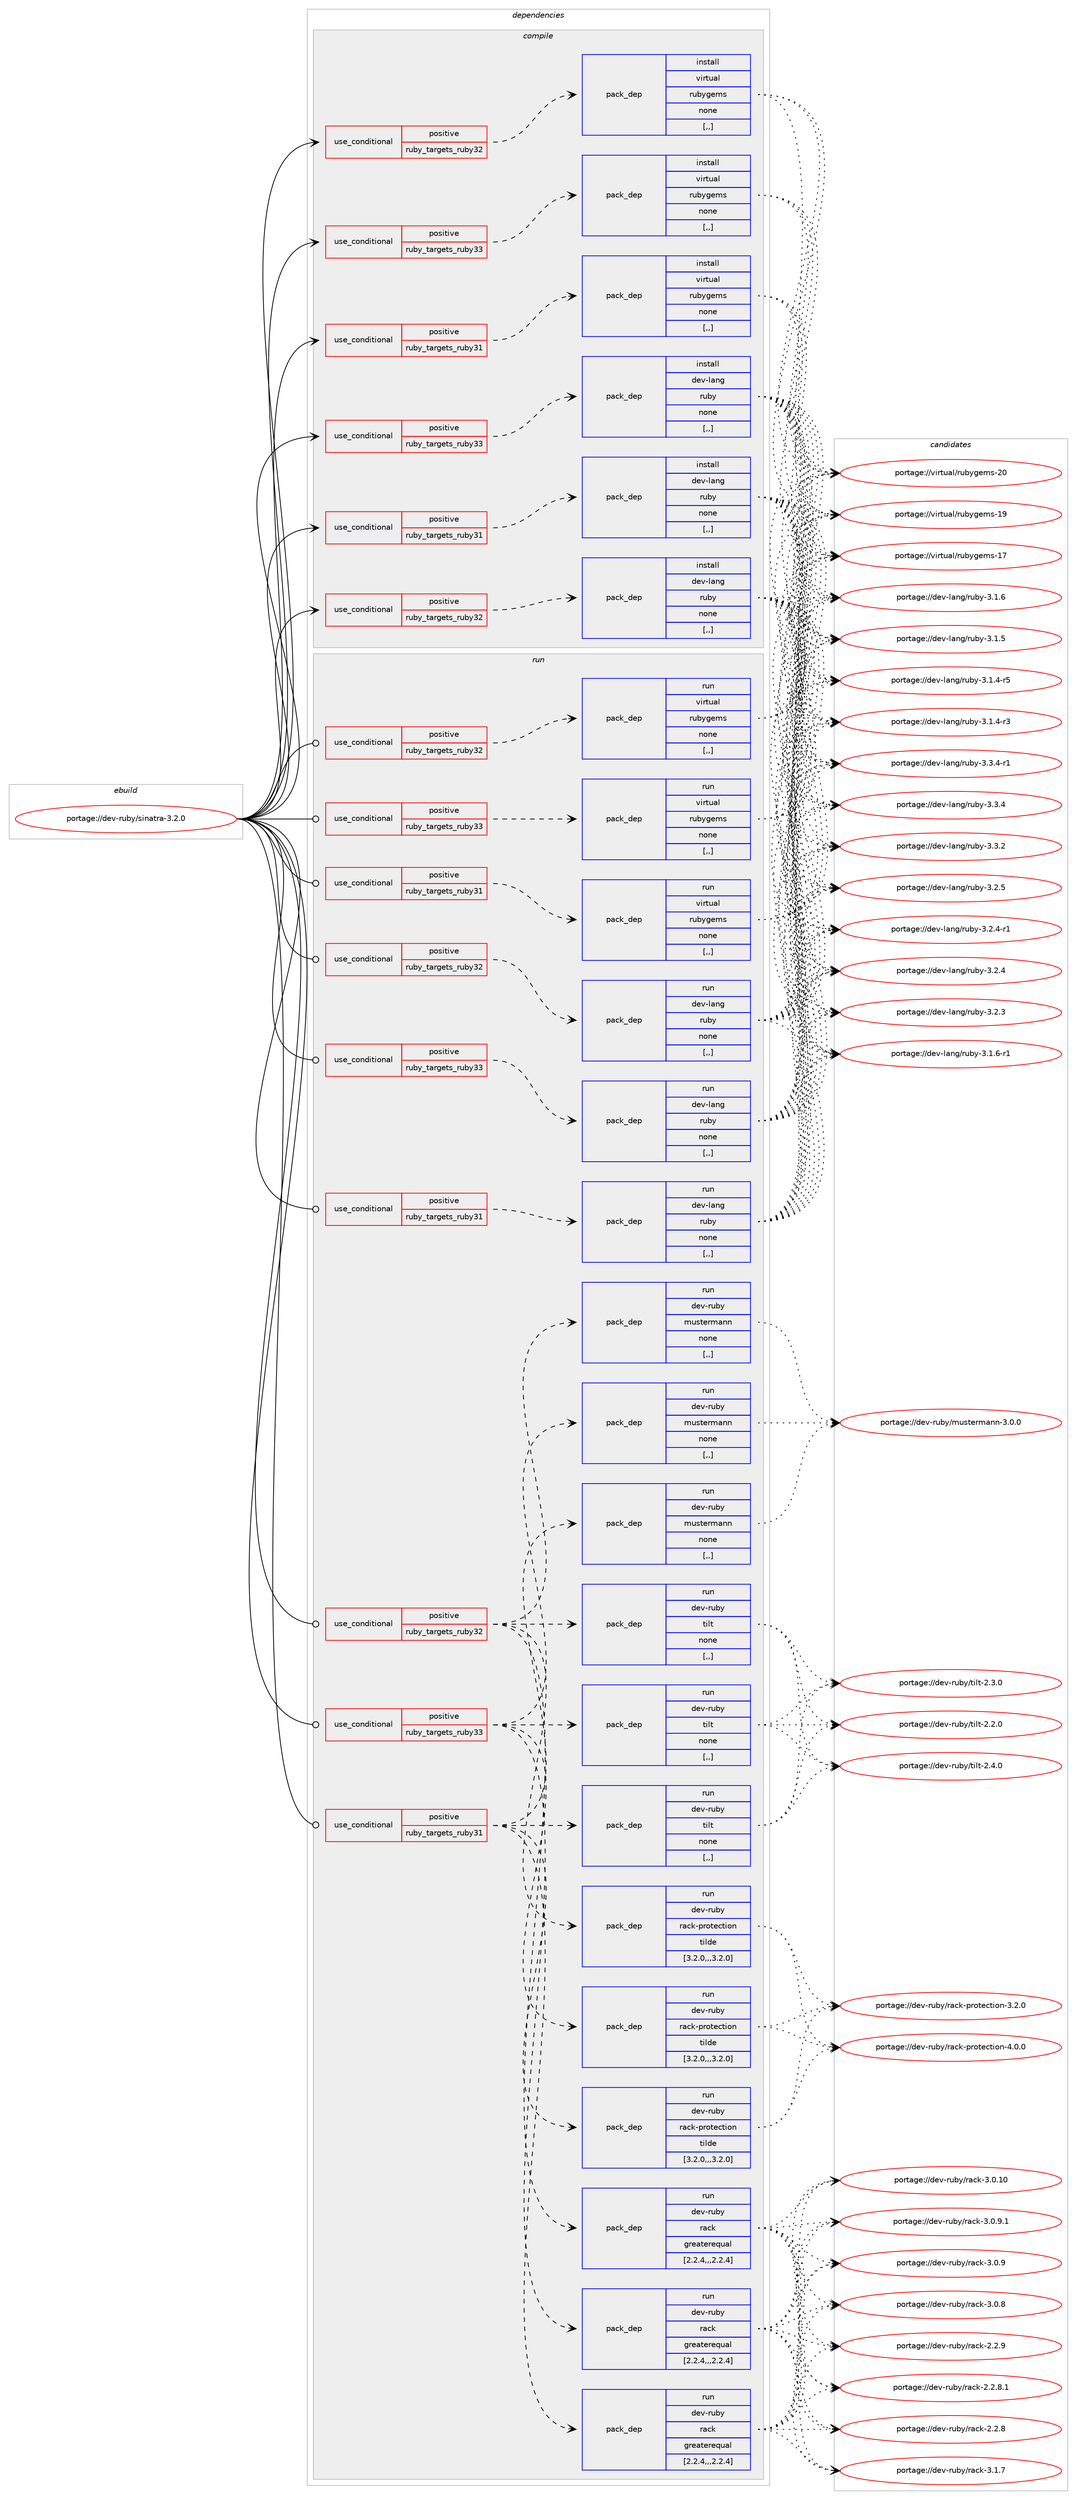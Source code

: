 digraph prolog {

# *************
# Graph options
# *************

newrank=true;
concentrate=true;
compound=true;
graph [rankdir=LR,fontname=Helvetica,fontsize=10,ranksep=1.5];#, ranksep=2.5, nodesep=0.2];
edge  [arrowhead=vee];
node  [fontname=Helvetica,fontsize=10];

# **********
# The ebuild
# **********

subgraph cluster_leftcol {
color=gray;
label=<<i>ebuild</i>>;
id [label="portage://dev-ruby/sinatra-3.2.0", color=red, width=4, href="../dev-ruby/sinatra-3.2.0.svg"];
}

# ****************
# The dependencies
# ****************

subgraph cluster_midcol {
color=gray;
label=<<i>dependencies</i>>;
subgraph cluster_compile {
fillcolor="#eeeeee";
style=filled;
label=<<i>compile</i>>;
subgraph cond56719 {
dependency203566 [label=<<TABLE BORDER="0" CELLBORDER="1" CELLSPACING="0" CELLPADDING="4"><TR><TD ROWSPAN="3" CELLPADDING="10">use_conditional</TD></TR><TR><TD>positive</TD></TR><TR><TD>ruby_targets_ruby31</TD></TR></TABLE>>, shape=none, color=red];
subgraph pack145461 {
dependency203567 [label=<<TABLE BORDER="0" CELLBORDER="1" CELLSPACING="0" CELLPADDING="4" WIDTH="220"><TR><TD ROWSPAN="6" CELLPADDING="30">pack_dep</TD></TR><TR><TD WIDTH="110">install</TD></TR><TR><TD>dev-lang</TD></TR><TR><TD>ruby</TD></TR><TR><TD>none</TD></TR><TR><TD>[,,]</TD></TR></TABLE>>, shape=none, color=blue];
}
dependency203566:e -> dependency203567:w [weight=20,style="dashed",arrowhead="vee"];
}
id:e -> dependency203566:w [weight=20,style="solid",arrowhead="vee"];
subgraph cond56720 {
dependency203568 [label=<<TABLE BORDER="0" CELLBORDER="1" CELLSPACING="0" CELLPADDING="4"><TR><TD ROWSPAN="3" CELLPADDING="10">use_conditional</TD></TR><TR><TD>positive</TD></TR><TR><TD>ruby_targets_ruby31</TD></TR></TABLE>>, shape=none, color=red];
subgraph pack145462 {
dependency203569 [label=<<TABLE BORDER="0" CELLBORDER="1" CELLSPACING="0" CELLPADDING="4" WIDTH="220"><TR><TD ROWSPAN="6" CELLPADDING="30">pack_dep</TD></TR><TR><TD WIDTH="110">install</TD></TR><TR><TD>virtual</TD></TR><TR><TD>rubygems</TD></TR><TR><TD>none</TD></TR><TR><TD>[,,]</TD></TR></TABLE>>, shape=none, color=blue];
}
dependency203568:e -> dependency203569:w [weight=20,style="dashed",arrowhead="vee"];
}
id:e -> dependency203568:w [weight=20,style="solid",arrowhead="vee"];
subgraph cond56721 {
dependency203570 [label=<<TABLE BORDER="0" CELLBORDER="1" CELLSPACING="0" CELLPADDING="4"><TR><TD ROWSPAN="3" CELLPADDING="10">use_conditional</TD></TR><TR><TD>positive</TD></TR><TR><TD>ruby_targets_ruby32</TD></TR></TABLE>>, shape=none, color=red];
subgraph pack145463 {
dependency203571 [label=<<TABLE BORDER="0" CELLBORDER="1" CELLSPACING="0" CELLPADDING="4" WIDTH="220"><TR><TD ROWSPAN="6" CELLPADDING="30">pack_dep</TD></TR><TR><TD WIDTH="110">install</TD></TR><TR><TD>dev-lang</TD></TR><TR><TD>ruby</TD></TR><TR><TD>none</TD></TR><TR><TD>[,,]</TD></TR></TABLE>>, shape=none, color=blue];
}
dependency203570:e -> dependency203571:w [weight=20,style="dashed",arrowhead="vee"];
}
id:e -> dependency203570:w [weight=20,style="solid",arrowhead="vee"];
subgraph cond56722 {
dependency203572 [label=<<TABLE BORDER="0" CELLBORDER="1" CELLSPACING="0" CELLPADDING="4"><TR><TD ROWSPAN="3" CELLPADDING="10">use_conditional</TD></TR><TR><TD>positive</TD></TR><TR><TD>ruby_targets_ruby32</TD></TR></TABLE>>, shape=none, color=red];
subgraph pack145464 {
dependency203573 [label=<<TABLE BORDER="0" CELLBORDER="1" CELLSPACING="0" CELLPADDING="4" WIDTH="220"><TR><TD ROWSPAN="6" CELLPADDING="30">pack_dep</TD></TR><TR><TD WIDTH="110">install</TD></TR><TR><TD>virtual</TD></TR><TR><TD>rubygems</TD></TR><TR><TD>none</TD></TR><TR><TD>[,,]</TD></TR></TABLE>>, shape=none, color=blue];
}
dependency203572:e -> dependency203573:w [weight=20,style="dashed",arrowhead="vee"];
}
id:e -> dependency203572:w [weight=20,style="solid",arrowhead="vee"];
subgraph cond56723 {
dependency203574 [label=<<TABLE BORDER="0" CELLBORDER="1" CELLSPACING="0" CELLPADDING="4"><TR><TD ROWSPAN="3" CELLPADDING="10">use_conditional</TD></TR><TR><TD>positive</TD></TR><TR><TD>ruby_targets_ruby33</TD></TR></TABLE>>, shape=none, color=red];
subgraph pack145465 {
dependency203575 [label=<<TABLE BORDER="0" CELLBORDER="1" CELLSPACING="0" CELLPADDING="4" WIDTH="220"><TR><TD ROWSPAN="6" CELLPADDING="30">pack_dep</TD></TR><TR><TD WIDTH="110">install</TD></TR><TR><TD>dev-lang</TD></TR><TR><TD>ruby</TD></TR><TR><TD>none</TD></TR><TR><TD>[,,]</TD></TR></TABLE>>, shape=none, color=blue];
}
dependency203574:e -> dependency203575:w [weight=20,style="dashed",arrowhead="vee"];
}
id:e -> dependency203574:w [weight=20,style="solid",arrowhead="vee"];
subgraph cond56724 {
dependency203576 [label=<<TABLE BORDER="0" CELLBORDER="1" CELLSPACING="0" CELLPADDING="4"><TR><TD ROWSPAN="3" CELLPADDING="10">use_conditional</TD></TR><TR><TD>positive</TD></TR><TR><TD>ruby_targets_ruby33</TD></TR></TABLE>>, shape=none, color=red];
subgraph pack145466 {
dependency203577 [label=<<TABLE BORDER="0" CELLBORDER="1" CELLSPACING="0" CELLPADDING="4" WIDTH="220"><TR><TD ROWSPAN="6" CELLPADDING="30">pack_dep</TD></TR><TR><TD WIDTH="110">install</TD></TR><TR><TD>virtual</TD></TR><TR><TD>rubygems</TD></TR><TR><TD>none</TD></TR><TR><TD>[,,]</TD></TR></TABLE>>, shape=none, color=blue];
}
dependency203576:e -> dependency203577:w [weight=20,style="dashed",arrowhead="vee"];
}
id:e -> dependency203576:w [weight=20,style="solid",arrowhead="vee"];
}
subgraph cluster_compileandrun {
fillcolor="#eeeeee";
style=filled;
label=<<i>compile and run</i>>;
}
subgraph cluster_run {
fillcolor="#eeeeee";
style=filled;
label=<<i>run</i>>;
subgraph cond56725 {
dependency203578 [label=<<TABLE BORDER="0" CELLBORDER="1" CELLSPACING="0" CELLPADDING="4"><TR><TD ROWSPAN="3" CELLPADDING="10">use_conditional</TD></TR><TR><TD>positive</TD></TR><TR><TD>ruby_targets_ruby31</TD></TR></TABLE>>, shape=none, color=red];
subgraph pack145467 {
dependency203579 [label=<<TABLE BORDER="0" CELLBORDER="1" CELLSPACING="0" CELLPADDING="4" WIDTH="220"><TR><TD ROWSPAN="6" CELLPADDING="30">pack_dep</TD></TR><TR><TD WIDTH="110">run</TD></TR><TR><TD>dev-lang</TD></TR><TR><TD>ruby</TD></TR><TR><TD>none</TD></TR><TR><TD>[,,]</TD></TR></TABLE>>, shape=none, color=blue];
}
dependency203578:e -> dependency203579:w [weight=20,style="dashed",arrowhead="vee"];
}
id:e -> dependency203578:w [weight=20,style="solid",arrowhead="odot"];
subgraph cond56726 {
dependency203580 [label=<<TABLE BORDER="0" CELLBORDER="1" CELLSPACING="0" CELLPADDING="4"><TR><TD ROWSPAN="3" CELLPADDING="10">use_conditional</TD></TR><TR><TD>positive</TD></TR><TR><TD>ruby_targets_ruby31</TD></TR></TABLE>>, shape=none, color=red];
subgraph pack145468 {
dependency203581 [label=<<TABLE BORDER="0" CELLBORDER="1" CELLSPACING="0" CELLPADDING="4" WIDTH="220"><TR><TD ROWSPAN="6" CELLPADDING="30">pack_dep</TD></TR><TR><TD WIDTH="110">run</TD></TR><TR><TD>dev-ruby</TD></TR><TR><TD>mustermann</TD></TR><TR><TD>none</TD></TR><TR><TD>[,,]</TD></TR></TABLE>>, shape=none, color=blue];
}
dependency203580:e -> dependency203581:w [weight=20,style="dashed",arrowhead="vee"];
subgraph pack145469 {
dependency203582 [label=<<TABLE BORDER="0" CELLBORDER="1" CELLSPACING="0" CELLPADDING="4" WIDTH="220"><TR><TD ROWSPAN="6" CELLPADDING="30">pack_dep</TD></TR><TR><TD WIDTH="110">run</TD></TR><TR><TD>dev-ruby</TD></TR><TR><TD>rack</TD></TR><TR><TD>greaterequal</TD></TR><TR><TD>[2.2.4,,,2.2.4]</TD></TR></TABLE>>, shape=none, color=blue];
}
dependency203580:e -> dependency203582:w [weight=20,style="dashed",arrowhead="vee"];
subgraph pack145470 {
dependency203583 [label=<<TABLE BORDER="0" CELLBORDER="1" CELLSPACING="0" CELLPADDING="4" WIDTH="220"><TR><TD ROWSPAN="6" CELLPADDING="30">pack_dep</TD></TR><TR><TD WIDTH="110">run</TD></TR><TR><TD>dev-ruby</TD></TR><TR><TD>rack-protection</TD></TR><TR><TD>tilde</TD></TR><TR><TD>[3.2.0,,,3.2.0]</TD></TR></TABLE>>, shape=none, color=blue];
}
dependency203580:e -> dependency203583:w [weight=20,style="dashed",arrowhead="vee"];
subgraph pack145471 {
dependency203584 [label=<<TABLE BORDER="0" CELLBORDER="1" CELLSPACING="0" CELLPADDING="4" WIDTH="220"><TR><TD ROWSPAN="6" CELLPADDING="30">pack_dep</TD></TR><TR><TD WIDTH="110">run</TD></TR><TR><TD>dev-ruby</TD></TR><TR><TD>tilt</TD></TR><TR><TD>none</TD></TR><TR><TD>[,,]</TD></TR></TABLE>>, shape=none, color=blue];
}
dependency203580:e -> dependency203584:w [weight=20,style="dashed",arrowhead="vee"];
}
id:e -> dependency203580:w [weight=20,style="solid",arrowhead="odot"];
subgraph cond56727 {
dependency203585 [label=<<TABLE BORDER="0" CELLBORDER="1" CELLSPACING="0" CELLPADDING="4"><TR><TD ROWSPAN="3" CELLPADDING="10">use_conditional</TD></TR><TR><TD>positive</TD></TR><TR><TD>ruby_targets_ruby31</TD></TR></TABLE>>, shape=none, color=red];
subgraph pack145472 {
dependency203586 [label=<<TABLE BORDER="0" CELLBORDER="1" CELLSPACING="0" CELLPADDING="4" WIDTH="220"><TR><TD ROWSPAN="6" CELLPADDING="30">pack_dep</TD></TR><TR><TD WIDTH="110">run</TD></TR><TR><TD>virtual</TD></TR><TR><TD>rubygems</TD></TR><TR><TD>none</TD></TR><TR><TD>[,,]</TD></TR></TABLE>>, shape=none, color=blue];
}
dependency203585:e -> dependency203586:w [weight=20,style="dashed",arrowhead="vee"];
}
id:e -> dependency203585:w [weight=20,style="solid",arrowhead="odot"];
subgraph cond56728 {
dependency203587 [label=<<TABLE BORDER="0" CELLBORDER="1" CELLSPACING="0" CELLPADDING="4"><TR><TD ROWSPAN="3" CELLPADDING="10">use_conditional</TD></TR><TR><TD>positive</TD></TR><TR><TD>ruby_targets_ruby32</TD></TR></TABLE>>, shape=none, color=red];
subgraph pack145473 {
dependency203588 [label=<<TABLE BORDER="0" CELLBORDER="1" CELLSPACING="0" CELLPADDING="4" WIDTH="220"><TR><TD ROWSPAN="6" CELLPADDING="30">pack_dep</TD></TR><TR><TD WIDTH="110">run</TD></TR><TR><TD>dev-lang</TD></TR><TR><TD>ruby</TD></TR><TR><TD>none</TD></TR><TR><TD>[,,]</TD></TR></TABLE>>, shape=none, color=blue];
}
dependency203587:e -> dependency203588:w [weight=20,style="dashed",arrowhead="vee"];
}
id:e -> dependency203587:w [weight=20,style="solid",arrowhead="odot"];
subgraph cond56729 {
dependency203589 [label=<<TABLE BORDER="0" CELLBORDER="1" CELLSPACING="0" CELLPADDING="4"><TR><TD ROWSPAN="3" CELLPADDING="10">use_conditional</TD></TR><TR><TD>positive</TD></TR><TR><TD>ruby_targets_ruby32</TD></TR></TABLE>>, shape=none, color=red];
subgraph pack145474 {
dependency203590 [label=<<TABLE BORDER="0" CELLBORDER="1" CELLSPACING="0" CELLPADDING="4" WIDTH="220"><TR><TD ROWSPAN="6" CELLPADDING="30">pack_dep</TD></TR><TR><TD WIDTH="110">run</TD></TR><TR><TD>dev-ruby</TD></TR><TR><TD>mustermann</TD></TR><TR><TD>none</TD></TR><TR><TD>[,,]</TD></TR></TABLE>>, shape=none, color=blue];
}
dependency203589:e -> dependency203590:w [weight=20,style="dashed",arrowhead="vee"];
subgraph pack145475 {
dependency203591 [label=<<TABLE BORDER="0" CELLBORDER="1" CELLSPACING="0" CELLPADDING="4" WIDTH="220"><TR><TD ROWSPAN="6" CELLPADDING="30">pack_dep</TD></TR><TR><TD WIDTH="110">run</TD></TR><TR><TD>dev-ruby</TD></TR><TR><TD>rack</TD></TR><TR><TD>greaterequal</TD></TR><TR><TD>[2.2.4,,,2.2.4]</TD></TR></TABLE>>, shape=none, color=blue];
}
dependency203589:e -> dependency203591:w [weight=20,style="dashed",arrowhead="vee"];
subgraph pack145476 {
dependency203592 [label=<<TABLE BORDER="0" CELLBORDER="1" CELLSPACING="0" CELLPADDING="4" WIDTH="220"><TR><TD ROWSPAN="6" CELLPADDING="30">pack_dep</TD></TR><TR><TD WIDTH="110">run</TD></TR><TR><TD>dev-ruby</TD></TR><TR><TD>rack-protection</TD></TR><TR><TD>tilde</TD></TR><TR><TD>[3.2.0,,,3.2.0]</TD></TR></TABLE>>, shape=none, color=blue];
}
dependency203589:e -> dependency203592:w [weight=20,style="dashed",arrowhead="vee"];
subgraph pack145477 {
dependency203593 [label=<<TABLE BORDER="0" CELLBORDER="1" CELLSPACING="0" CELLPADDING="4" WIDTH="220"><TR><TD ROWSPAN="6" CELLPADDING="30">pack_dep</TD></TR><TR><TD WIDTH="110">run</TD></TR><TR><TD>dev-ruby</TD></TR><TR><TD>tilt</TD></TR><TR><TD>none</TD></TR><TR><TD>[,,]</TD></TR></TABLE>>, shape=none, color=blue];
}
dependency203589:e -> dependency203593:w [weight=20,style="dashed",arrowhead="vee"];
}
id:e -> dependency203589:w [weight=20,style="solid",arrowhead="odot"];
subgraph cond56730 {
dependency203594 [label=<<TABLE BORDER="0" CELLBORDER="1" CELLSPACING="0" CELLPADDING="4"><TR><TD ROWSPAN="3" CELLPADDING="10">use_conditional</TD></TR><TR><TD>positive</TD></TR><TR><TD>ruby_targets_ruby32</TD></TR></TABLE>>, shape=none, color=red];
subgraph pack145478 {
dependency203595 [label=<<TABLE BORDER="0" CELLBORDER="1" CELLSPACING="0" CELLPADDING="4" WIDTH="220"><TR><TD ROWSPAN="6" CELLPADDING="30">pack_dep</TD></TR><TR><TD WIDTH="110">run</TD></TR><TR><TD>virtual</TD></TR><TR><TD>rubygems</TD></TR><TR><TD>none</TD></TR><TR><TD>[,,]</TD></TR></TABLE>>, shape=none, color=blue];
}
dependency203594:e -> dependency203595:w [weight=20,style="dashed",arrowhead="vee"];
}
id:e -> dependency203594:w [weight=20,style="solid",arrowhead="odot"];
subgraph cond56731 {
dependency203596 [label=<<TABLE BORDER="0" CELLBORDER="1" CELLSPACING="0" CELLPADDING="4"><TR><TD ROWSPAN="3" CELLPADDING="10">use_conditional</TD></TR><TR><TD>positive</TD></TR><TR><TD>ruby_targets_ruby33</TD></TR></TABLE>>, shape=none, color=red];
subgraph pack145479 {
dependency203597 [label=<<TABLE BORDER="0" CELLBORDER="1" CELLSPACING="0" CELLPADDING="4" WIDTH="220"><TR><TD ROWSPAN="6" CELLPADDING="30">pack_dep</TD></TR><TR><TD WIDTH="110">run</TD></TR><TR><TD>dev-lang</TD></TR><TR><TD>ruby</TD></TR><TR><TD>none</TD></TR><TR><TD>[,,]</TD></TR></TABLE>>, shape=none, color=blue];
}
dependency203596:e -> dependency203597:w [weight=20,style="dashed",arrowhead="vee"];
}
id:e -> dependency203596:w [weight=20,style="solid",arrowhead="odot"];
subgraph cond56732 {
dependency203598 [label=<<TABLE BORDER="0" CELLBORDER="1" CELLSPACING="0" CELLPADDING="4"><TR><TD ROWSPAN="3" CELLPADDING="10">use_conditional</TD></TR><TR><TD>positive</TD></TR><TR><TD>ruby_targets_ruby33</TD></TR></TABLE>>, shape=none, color=red];
subgraph pack145480 {
dependency203599 [label=<<TABLE BORDER="0" CELLBORDER="1" CELLSPACING="0" CELLPADDING="4" WIDTH="220"><TR><TD ROWSPAN="6" CELLPADDING="30">pack_dep</TD></TR><TR><TD WIDTH="110">run</TD></TR><TR><TD>dev-ruby</TD></TR><TR><TD>mustermann</TD></TR><TR><TD>none</TD></TR><TR><TD>[,,]</TD></TR></TABLE>>, shape=none, color=blue];
}
dependency203598:e -> dependency203599:w [weight=20,style="dashed",arrowhead="vee"];
subgraph pack145481 {
dependency203600 [label=<<TABLE BORDER="0" CELLBORDER="1" CELLSPACING="0" CELLPADDING="4" WIDTH="220"><TR><TD ROWSPAN="6" CELLPADDING="30">pack_dep</TD></TR><TR><TD WIDTH="110">run</TD></TR><TR><TD>dev-ruby</TD></TR><TR><TD>rack</TD></TR><TR><TD>greaterequal</TD></TR><TR><TD>[2.2.4,,,2.2.4]</TD></TR></TABLE>>, shape=none, color=blue];
}
dependency203598:e -> dependency203600:w [weight=20,style="dashed",arrowhead="vee"];
subgraph pack145482 {
dependency203601 [label=<<TABLE BORDER="0" CELLBORDER="1" CELLSPACING="0" CELLPADDING="4" WIDTH="220"><TR><TD ROWSPAN="6" CELLPADDING="30">pack_dep</TD></TR><TR><TD WIDTH="110">run</TD></TR><TR><TD>dev-ruby</TD></TR><TR><TD>rack-protection</TD></TR><TR><TD>tilde</TD></TR><TR><TD>[3.2.0,,,3.2.0]</TD></TR></TABLE>>, shape=none, color=blue];
}
dependency203598:e -> dependency203601:w [weight=20,style="dashed",arrowhead="vee"];
subgraph pack145483 {
dependency203602 [label=<<TABLE BORDER="0" CELLBORDER="1" CELLSPACING="0" CELLPADDING="4" WIDTH="220"><TR><TD ROWSPAN="6" CELLPADDING="30">pack_dep</TD></TR><TR><TD WIDTH="110">run</TD></TR><TR><TD>dev-ruby</TD></TR><TR><TD>tilt</TD></TR><TR><TD>none</TD></TR><TR><TD>[,,]</TD></TR></TABLE>>, shape=none, color=blue];
}
dependency203598:e -> dependency203602:w [weight=20,style="dashed",arrowhead="vee"];
}
id:e -> dependency203598:w [weight=20,style="solid",arrowhead="odot"];
subgraph cond56733 {
dependency203603 [label=<<TABLE BORDER="0" CELLBORDER="1" CELLSPACING="0" CELLPADDING="4"><TR><TD ROWSPAN="3" CELLPADDING="10">use_conditional</TD></TR><TR><TD>positive</TD></TR><TR><TD>ruby_targets_ruby33</TD></TR></TABLE>>, shape=none, color=red];
subgraph pack145484 {
dependency203604 [label=<<TABLE BORDER="0" CELLBORDER="1" CELLSPACING="0" CELLPADDING="4" WIDTH="220"><TR><TD ROWSPAN="6" CELLPADDING="30">pack_dep</TD></TR><TR><TD WIDTH="110">run</TD></TR><TR><TD>virtual</TD></TR><TR><TD>rubygems</TD></TR><TR><TD>none</TD></TR><TR><TD>[,,]</TD></TR></TABLE>>, shape=none, color=blue];
}
dependency203603:e -> dependency203604:w [weight=20,style="dashed",arrowhead="vee"];
}
id:e -> dependency203603:w [weight=20,style="solid",arrowhead="odot"];
}
}

# **************
# The candidates
# **************

subgraph cluster_choices {
rank=same;
color=gray;
label=<<i>candidates</i>>;

subgraph choice145461 {
color=black;
nodesep=1;
choice100101118451089711010347114117981214551465146524511449 [label="portage://dev-lang/ruby-3.3.4-r1", color=red, width=4,href="../dev-lang/ruby-3.3.4-r1.svg"];
choice10010111845108971101034711411798121455146514652 [label="portage://dev-lang/ruby-3.3.4", color=red, width=4,href="../dev-lang/ruby-3.3.4.svg"];
choice10010111845108971101034711411798121455146514650 [label="portage://dev-lang/ruby-3.3.2", color=red, width=4,href="../dev-lang/ruby-3.3.2.svg"];
choice10010111845108971101034711411798121455146504653 [label="portage://dev-lang/ruby-3.2.5", color=red, width=4,href="../dev-lang/ruby-3.2.5.svg"];
choice100101118451089711010347114117981214551465046524511449 [label="portage://dev-lang/ruby-3.2.4-r1", color=red, width=4,href="../dev-lang/ruby-3.2.4-r1.svg"];
choice10010111845108971101034711411798121455146504652 [label="portage://dev-lang/ruby-3.2.4", color=red, width=4,href="../dev-lang/ruby-3.2.4.svg"];
choice10010111845108971101034711411798121455146504651 [label="portage://dev-lang/ruby-3.2.3", color=red, width=4,href="../dev-lang/ruby-3.2.3.svg"];
choice100101118451089711010347114117981214551464946544511449 [label="portage://dev-lang/ruby-3.1.6-r1", color=red, width=4,href="../dev-lang/ruby-3.1.6-r1.svg"];
choice10010111845108971101034711411798121455146494654 [label="portage://dev-lang/ruby-3.1.6", color=red, width=4,href="../dev-lang/ruby-3.1.6.svg"];
choice10010111845108971101034711411798121455146494653 [label="portage://dev-lang/ruby-3.1.5", color=red, width=4,href="../dev-lang/ruby-3.1.5.svg"];
choice100101118451089711010347114117981214551464946524511453 [label="portage://dev-lang/ruby-3.1.4-r5", color=red, width=4,href="../dev-lang/ruby-3.1.4-r5.svg"];
choice100101118451089711010347114117981214551464946524511451 [label="portage://dev-lang/ruby-3.1.4-r3", color=red, width=4,href="../dev-lang/ruby-3.1.4-r3.svg"];
dependency203567:e -> choice100101118451089711010347114117981214551465146524511449:w [style=dotted,weight="100"];
dependency203567:e -> choice10010111845108971101034711411798121455146514652:w [style=dotted,weight="100"];
dependency203567:e -> choice10010111845108971101034711411798121455146514650:w [style=dotted,weight="100"];
dependency203567:e -> choice10010111845108971101034711411798121455146504653:w [style=dotted,weight="100"];
dependency203567:e -> choice100101118451089711010347114117981214551465046524511449:w [style=dotted,weight="100"];
dependency203567:e -> choice10010111845108971101034711411798121455146504652:w [style=dotted,weight="100"];
dependency203567:e -> choice10010111845108971101034711411798121455146504651:w [style=dotted,weight="100"];
dependency203567:e -> choice100101118451089711010347114117981214551464946544511449:w [style=dotted,weight="100"];
dependency203567:e -> choice10010111845108971101034711411798121455146494654:w [style=dotted,weight="100"];
dependency203567:e -> choice10010111845108971101034711411798121455146494653:w [style=dotted,weight="100"];
dependency203567:e -> choice100101118451089711010347114117981214551464946524511453:w [style=dotted,weight="100"];
dependency203567:e -> choice100101118451089711010347114117981214551464946524511451:w [style=dotted,weight="100"];
}
subgraph choice145462 {
color=black;
nodesep=1;
choice118105114116117971084711411798121103101109115455048 [label="portage://virtual/rubygems-20", color=red, width=4,href="../virtual/rubygems-20.svg"];
choice118105114116117971084711411798121103101109115454957 [label="portage://virtual/rubygems-19", color=red, width=4,href="../virtual/rubygems-19.svg"];
choice118105114116117971084711411798121103101109115454955 [label="portage://virtual/rubygems-17", color=red, width=4,href="../virtual/rubygems-17.svg"];
dependency203569:e -> choice118105114116117971084711411798121103101109115455048:w [style=dotted,weight="100"];
dependency203569:e -> choice118105114116117971084711411798121103101109115454957:w [style=dotted,weight="100"];
dependency203569:e -> choice118105114116117971084711411798121103101109115454955:w [style=dotted,weight="100"];
}
subgraph choice145463 {
color=black;
nodesep=1;
choice100101118451089711010347114117981214551465146524511449 [label="portage://dev-lang/ruby-3.3.4-r1", color=red, width=4,href="../dev-lang/ruby-3.3.4-r1.svg"];
choice10010111845108971101034711411798121455146514652 [label="portage://dev-lang/ruby-3.3.4", color=red, width=4,href="../dev-lang/ruby-3.3.4.svg"];
choice10010111845108971101034711411798121455146514650 [label="portage://dev-lang/ruby-3.3.2", color=red, width=4,href="../dev-lang/ruby-3.3.2.svg"];
choice10010111845108971101034711411798121455146504653 [label="portage://dev-lang/ruby-3.2.5", color=red, width=4,href="../dev-lang/ruby-3.2.5.svg"];
choice100101118451089711010347114117981214551465046524511449 [label="portage://dev-lang/ruby-3.2.4-r1", color=red, width=4,href="../dev-lang/ruby-3.2.4-r1.svg"];
choice10010111845108971101034711411798121455146504652 [label="portage://dev-lang/ruby-3.2.4", color=red, width=4,href="../dev-lang/ruby-3.2.4.svg"];
choice10010111845108971101034711411798121455146504651 [label="portage://dev-lang/ruby-3.2.3", color=red, width=4,href="../dev-lang/ruby-3.2.3.svg"];
choice100101118451089711010347114117981214551464946544511449 [label="portage://dev-lang/ruby-3.1.6-r1", color=red, width=4,href="../dev-lang/ruby-3.1.6-r1.svg"];
choice10010111845108971101034711411798121455146494654 [label="portage://dev-lang/ruby-3.1.6", color=red, width=4,href="../dev-lang/ruby-3.1.6.svg"];
choice10010111845108971101034711411798121455146494653 [label="portage://dev-lang/ruby-3.1.5", color=red, width=4,href="../dev-lang/ruby-3.1.5.svg"];
choice100101118451089711010347114117981214551464946524511453 [label="portage://dev-lang/ruby-3.1.4-r5", color=red, width=4,href="../dev-lang/ruby-3.1.4-r5.svg"];
choice100101118451089711010347114117981214551464946524511451 [label="portage://dev-lang/ruby-3.1.4-r3", color=red, width=4,href="../dev-lang/ruby-3.1.4-r3.svg"];
dependency203571:e -> choice100101118451089711010347114117981214551465146524511449:w [style=dotted,weight="100"];
dependency203571:e -> choice10010111845108971101034711411798121455146514652:w [style=dotted,weight="100"];
dependency203571:e -> choice10010111845108971101034711411798121455146514650:w [style=dotted,weight="100"];
dependency203571:e -> choice10010111845108971101034711411798121455146504653:w [style=dotted,weight="100"];
dependency203571:e -> choice100101118451089711010347114117981214551465046524511449:w [style=dotted,weight="100"];
dependency203571:e -> choice10010111845108971101034711411798121455146504652:w [style=dotted,weight="100"];
dependency203571:e -> choice10010111845108971101034711411798121455146504651:w [style=dotted,weight="100"];
dependency203571:e -> choice100101118451089711010347114117981214551464946544511449:w [style=dotted,weight="100"];
dependency203571:e -> choice10010111845108971101034711411798121455146494654:w [style=dotted,weight="100"];
dependency203571:e -> choice10010111845108971101034711411798121455146494653:w [style=dotted,weight="100"];
dependency203571:e -> choice100101118451089711010347114117981214551464946524511453:w [style=dotted,weight="100"];
dependency203571:e -> choice100101118451089711010347114117981214551464946524511451:w [style=dotted,weight="100"];
}
subgraph choice145464 {
color=black;
nodesep=1;
choice118105114116117971084711411798121103101109115455048 [label="portage://virtual/rubygems-20", color=red, width=4,href="../virtual/rubygems-20.svg"];
choice118105114116117971084711411798121103101109115454957 [label="portage://virtual/rubygems-19", color=red, width=4,href="../virtual/rubygems-19.svg"];
choice118105114116117971084711411798121103101109115454955 [label="portage://virtual/rubygems-17", color=red, width=4,href="../virtual/rubygems-17.svg"];
dependency203573:e -> choice118105114116117971084711411798121103101109115455048:w [style=dotted,weight="100"];
dependency203573:e -> choice118105114116117971084711411798121103101109115454957:w [style=dotted,weight="100"];
dependency203573:e -> choice118105114116117971084711411798121103101109115454955:w [style=dotted,weight="100"];
}
subgraph choice145465 {
color=black;
nodesep=1;
choice100101118451089711010347114117981214551465146524511449 [label="portage://dev-lang/ruby-3.3.4-r1", color=red, width=4,href="../dev-lang/ruby-3.3.4-r1.svg"];
choice10010111845108971101034711411798121455146514652 [label="portage://dev-lang/ruby-3.3.4", color=red, width=4,href="../dev-lang/ruby-3.3.4.svg"];
choice10010111845108971101034711411798121455146514650 [label="portage://dev-lang/ruby-3.3.2", color=red, width=4,href="../dev-lang/ruby-3.3.2.svg"];
choice10010111845108971101034711411798121455146504653 [label="portage://dev-lang/ruby-3.2.5", color=red, width=4,href="../dev-lang/ruby-3.2.5.svg"];
choice100101118451089711010347114117981214551465046524511449 [label="portage://dev-lang/ruby-3.2.4-r1", color=red, width=4,href="../dev-lang/ruby-3.2.4-r1.svg"];
choice10010111845108971101034711411798121455146504652 [label="portage://dev-lang/ruby-3.2.4", color=red, width=4,href="../dev-lang/ruby-3.2.4.svg"];
choice10010111845108971101034711411798121455146504651 [label="portage://dev-lang/ruby-3.2.3", color=red, width=4,href="../dev-lang/ruby-3.2.3.svg"];
choice100101118451089711010347114117981214551464946544511449 [label="portage://dev-lang/ruby-3.1.6-r1", color=red, width=4,href="../dev-lang/ruby-3.1.6-r1.svg"];
choice10010111845108971101034711411798121455146494654 [label="portage://dev-lang/ruby-3.1.6", color=red, width=4,href="../dev-lang/ruby-3.1.6.svg"];
choice10010111845108971101034711411798121455146494653 [label="portage://dev-lang/ruby-3.1.5", color=red, width=4,href="../dev-lang/ruby-3.1.5.svg"];
choice100101118451089711010347114117981214551464946524511453 [label="portage://dev-lang/ruby-3.1.4-r5", color=red, width=4,href="../dev-lang/ruby-3.1.4-r5.svg"];
choice100101118451089711010347114117981214551464946524511451 [label="portage://dev-lang/ruby-3.1.4-r3", color=red, width=4,href="../dev-lang/ruby-3.1.4-r3.svg"];
dependency203575:e -> choice100101118451089711010347114117981214551465146524511449:w [style=dotted,weight="100"];
dependency203575:e -> choice10010111845108971101034711411798121455146514652:w [style=dotted,weight="100"];
dependency203575:e -> choice10010111845108971101034711411798121455146514650:w [style=dotted,weight="100"];
dependency203575:e -> choice10010111845108971101034711411798121455146504653:w [style=dotted,weight="100"];
dependency203575:e -> choice100101118451089711010347114117981214551465046524511449:w [style=dotted,weight="100"];
dependency203575:e -> choice10010111845108971101034711411798121455146504652:w [style=dotted,weight="100"];
dependency203575:e -> choice10010111845108971101034711411798121455146504651:w [style=dotted,weight="100"];
dependency203575:e -> choice100101118451089711010347114117981214551464946544511449:w [style=dotted,weight="100"];
dependency203575:e -> choice10010111845108971101034711411798121455146494654:w [style=dotted,weight="100"];
dependency203575:e -> choice10010111845108971101034711411798121455146494653:w [style=dotted,weight="100"];
dependency203575:e -> choice100101118451089711010347114117981214551464946524511453:w [style=dotted,weight="100"];
dependency203575:e -> choice100101118451089711010347114117981214551464946524511451:w [style=dotted,weight="100"];
}
subgraph choice145466 {
color=black;
nodesep=1;
choice118105114116117971084711411798121103101109115455048 [label="portage://virtual/rubygems-20", color=red, width=4,href="../virtual/rubygems-20.svg"];
choice118105114116117971084711411798121103101109115454957 [label="portage://virtual/rubygems-19", color=red, width=4,href="../virtual/rubygems-19.svg"];
choice118105114116117971084711411798121103101109115454955 [label="portage://virtual/rubygems-17", color=red, width=4,href="../virtual/rubygems-17.svg"];
dependency203577:e -> choice118105114116117971084711411798121103101109115455048:w [style=dotted,weight="100"];
dependency203577:e -> choice118105114116117971084711411798121103101109115454957:w [style=dotted,weight="100"];
dependency203577:e -> choice118105114116117971084711411798121103101109115454955:w [style=dotted,weight="100"];
}
subgraph choice145467 {
color=black;
nodesep=1;
choice100101118451089711010347114117981214551465146524511449 [label="portage://dev-lang/ruby-3.3.4-r1", color=red, width=4,href="../dev-lang/ruby-3.3.4-r1.svg"];
choice10010111845108971101034711411798121455146514652 [label="portage://dev-lang/ruby-3.3.4", color=red, width=4,href="../dev-lang/ruby-3.3.4.svg"];
choice10010111845108971101034711411798121455146514650 [label="portage://dev-lang/ruby-3.3.2", color=red, width=4,href="../dev-lang/ruby-3.3.2.svg"];
choice10010111845108971101034711411798121455146504653 [label="portage://dev-lang/ruby-3.2.5", color=red, width=4,href="../dev-lang/ruby-3.2.5.svg"];
choice100101118451089711010347114117981214551465046524511449 [label="portage://dev-lang/ruby-3.2.4-r1", color=red, width=4,href="../dev-lang/ruby-3.2.4-r1.svg"];
choice10010111845108971101034711411798121455146504652 [label="portage://dev-lang/ruby-3.2.4", color=red, width=4,href="../dev-lang/ruby-3.2.4.svg"];
choice10010111845108971101034711411798121455146504651 [label="portage://dev-lang/ruby-3.2.3", color=red, width=4,href="../dev-lang/ruby-3.2.3.svg"];
choice100101118451089711010347114117981214551464946544511449 [label="portage://dev-lang/ruby-3.1.6-r1", color=red, width=4,href="../dev-lang/ruby-3.1.6-r1.svg"];
choice10010111845108971101034711411798121455146494654 [label="portage://dev-lang/ruby-3.1.6", color=red, width=4,href="../dev-lang/ruby-3.1.6.svg"];
choice10010111845108971101034711411798121455146494653 [label="portage://dev-lang/ruby-3.1.5", color=red, width=4,href="../dev-lang/ruby-3.1.5.svg"];
choice100101118451089711010347114117981214551464946524511453 [label="portage://dev-lang/ruby-3.1.4-r5", color=red, width=4,href="../dev-lang/ruby-3.1.4-r5.svg"];
choice100101118451089711010347114117981214551464946524511451 [label="portage://dev-lang/ruby-3.1.4-r3", color=red, width=4,href="../dev-lang/ruby-3.1.4-r3.svg"];
dependency203579:e -> choice100101118451089711010347114117981214551465146524511449:w [style=dotted,weight="100"];
dependency203579:e -> choice10010111845108971101034711411798121455146514652:w [style=dotted,weight="100"];
dependency203579:e -> choice10010111845108971101034711411798121455146514650:w [style=dotted,weight="100"];
dependency203579:e -> choice10010111845108971101034711411798121455146504653:w [style=dotted,weight="100"];
dependency203579:e -> choice100101118451089711010347114117981214551465046524511449:w [style=dotted,weight="100"];
dependency203579:e -> choice10010111845108971101034711411798121455146504652:w [style=dotted,weight="100"];
dependency203579:e -> choice10010111845108971101034711411798121455146504651:w [style=dotted,weight="100"];
dependency203579:e -> choice100101118451089711010347114117981214551464946544511449:w [style=dotted,weight="100"];
dependency203579:e -> choice10010111845108971101034711411798121455146494654:w [style=dotted,weight="100"];
dependency203579:e -> choice10010111845108971101034711411798121455146494653:w [style=dotted,weight="100"];
dependency203579:e -> choice100101118451089711010347114117981214551464946524511453:w [style=dotted,weight="100"];
dependency203579:e -> choice100101118451089711010347114117981214551464946524511451:w [style=dotted,weight="100"];
}
subgraph choice145468 {
color=black;
nodesep=1;
choice10010111845114117981214710911711511610111410997110110455146484648 [label="portage://dev-ruby/mustermann-3.0.0", color=red, width=4,href="../dev-ruby/mustermann-3.0.0.svg"];
dependency203581:e -> choice10010111845114117981214710911711511610111410997110110455146484648:w [style=dotted,weight="100"];
}
subgraph choice145469 {
color=black;
nodesep=1;
choice1001011184511411798121471149799107455146494655 [label="portage://dev-ruby/rack-3.1.7", color=red, width=4,href="../dev-ruby/rack-3.1.7.svg"];
choice100101118451141179812147114979910745514648464948 [label="portage://dev-ruby/rack-3.0.10", color=red, width=4,href="../dev-ruby/rack-3.0.10.svg"];
choice10010111845114117981214711497991074551464846574649 [label="portage://dev-ruby/rack-3.0.9.1", color=red, width=4,href="../dev-ruby/rack-3.0.9.1.svg"];
choice1001011184511411798121471149799107455146484657 [label="portage://dev-ruby/rack-3.0.9", color=red, width=4,href="../dev-ruby/rack-3.0.9.svg"];
choice1001011184511411798121471149799107455146484656 [label="portage://dev-ruby/rack-3.0.8", color=red, width=4,href="../dev-ruby/rack-3.0.8.svg"];
choice1001011184511411798121471149799107455046504657 [label="portage://dev-ruby/rack-2.2.9", color=red, width=4,href="../dev-ruby/rack-2.2.9.svg"];
choice10010111845114117981214711497991074550465046564649 [label="portage://dev-ruby/rack-2.2.8.1", color=red, width=4,href="../dev-ruby/rack-2.2.8.1.svg"];
choice1001011184511411798121471149799107455046504656 [label="portage://dev-ruby/rack-2.2.8", color=red, width=4,href="../dev-ruby/rack-2.2.8.svg"];
dependency203582:e -> choice1001011184511411798121471149799107455146494655:w [style=dotted,weight="100"];
dependency203582:e -> choice100101118451141179812147114979910745514648464948:w [style=dotted,weight="100"];
dependency203582:e -> choice10010111845114117981214711497991074551464846574649:w [style=dotted,weight="100"];
dependency203582:e -> choice1001011184511411798121471149799107455146484657:w [style=dotted,weight="100"];
dependency203582:e -> choice1001011184511411798121471149799107455146484656:w [style=dotted,weight="100"];
dependency203582:e -> choice1001011184511411798121471149799107455046504657:w [style=dotted,weight="100"];
dependency203582:e -> choice10010111845114117981214711497991074550465046564649:w [style=dotted,weight="100"];
dependency203582:e -> choice1001011184511411798121471149799107455046504656:w [style=dotted,weight="100"];
}
subgraph choice145470 {
color=black;
nodesep=1;
choice10010111845114117981214711497991074511211411111610199116105111110455246484648 [label="portage://dev-ruby/rack-protection-4.0.0", color=red, width=4,href="../dev-ruby/rack-protection-4.0.0.svg"];
choice10010111845114117981214711497991074511211411111610199116105111110455146504648 [label="portage://dev-ruby/rack-protection-3.2.0", color=red, width=4,href="../dev-ruby/rack-protection-3.2.0.svg"];
dependency203583:e -> choice10010111845114117981214711497991074511211411111610199116105111110455246484648:w [style=dotted,weight="100"];
dependency203583:e -> choice10010111845114117981214711497991074511211411111610199116105111110455146504648:w [style=dotted,weight="100"];
}
subgraph choice145471 {
color=black;
nodesep=1;
choice100101118451141179812147116105108116455046524648 [label="portage://dev-ruby/tilt-2.4.0", color=red, width=4,href="../dev-ruby/tilt-2.4.0.svg"];
choice100101118451141179812147116105108116455046514648 [label="portage://dev-ruby/tilt-2.3.0", color=red, width=4,href="../dev-ruby/tilt-2.3.0.svg"];
choice100101118451141179812147116105108116455046504648 [label="portage://dev-ruby/tilt-2.2.0", color=red, width=4,href="../dev-ruby/tilt-2.2.0.svg"];
dependency203584:e -> choice100101118451141179812147116105108116455046524648:w [style=dotted,weight="100"];
dependency203584:e -> choice100101118451141179812147116105108116455046514648:w [style=dotted,weight="100"];
dependency203584:e -> choice100101118451141179812147116105108116455046504648:w [style=dotted,weight="100"];
}
subgraph choice145472 {
color=black;
nodesep=1;
choice118105114116117971084711411798121103101109115455048 [label="portage://virtual/rubygems-20", color=red, width=4,href="../virtual/rubygems-20.svg"];
choice118105114116117971084711411798121103101109115454957 [label="portage://virtual/rubygems-19", color=red, width=4,href="../virtual/rubygems-19.svg"];
choice118105114116117971084711411798121103101109115454955 [label="portage://virtual/rubygems-17", color=red, width=4,href="../virtual/rubygems-17.svg"];
dependency203586:e -> choice118105114116117971084711411798121103101109115455048:w [style=dotted,weight="100"];
dependency203586:e -> choice118105114116117971084711411798121103101109115454957:w [style=dotted,weight="100"];
dependency203586:e -> choice118105114116117971084711411798121103101109115454955:w [style=dotted,weight="100"];
}
subgraph choice145473 {
color=black;
nodesep=1;
choice100101118451089711010347114117981214551465146524511449 [label="portage://dev-lang/ruby-3.3.4-r1", color=red, width=4,href="../dev-lang/ruby-3.3.4-r1.svg"];
choice10010111845108971101034711411798121455146514652 [label="portage://dev-lang/ruby-3.3.4", color=red, width=4,href="../dev-lang/ruby-3.3.4.svg"];
choice10010111845108971101034711411798121455146514650 [label="portage://dev-lang/ruby-3.3.2", color=red, width=4,href="../dev-lang/ruby-3.3.2.svg"];
choice10010111845108971101034711411798121455146504653 [label="portage://dev-lang/ruby-3.2.5", color=red, width=4,href="../dev-lang/ruby-3.2.5.svg"];
choice100101118451089711010347114117981214551465046524511449 [label="portage://dev-lang/ruby-3.2.4-r1", color=red, width=4,href="../dev-lang/ruby-3.2.4-r1.svg"];
choice10010111845108971101034711411798121455146504652 [label="portage://dev-lang/ruby-3.2.4", color=red, width=4,href="../dev-lang/ruby-3.2.4.svg"];
choice10010111845108971101034711411798121455146504651 [label="portage://dev-lang/ruby-3.2.3", color=red, width=4,href="../dev-lang/ruby-3.2.3.svg"];
choice100101118451089711010347114117981214551464946544511449 [label="portage://dev-lang/ruby-3.1.6-r1", color=red, width=4,href="../dev-lang/ruby-3.1.6-r1.svg"];
choice10010111845108971101034711411798121455146494654 [label="portage://dev-lang/ruby-3.1.6", color=red, width=4,href="../dev-lang/ruby-3.1.6.svg"];
choice10010111845108971101034711411798121455146494653 [label="portage://dev-lang/ruby-3.1.5", color=red, width=4,href="../dev-lang/ruby-3.1.5.svg"];
choice100101118451089711010347114117981214551464946524511453 [label="portage://dev-lang/ruby-3.1.4-r5", color=red, width=4,href="../dev-lang/ruby-3.1.4-r5.svg"];
choice100101118451089711010347114117981214551464946524511451 [label="portage://dev-lang/ruby-3.1.4-r3", color=red, width=4,href="../dev-lang/ruby-3.1.4-r3.svg"];
dependency203588:e -> choice100101118451089711010347114117981214551465146524511449:w [style=dotted,weight="100"];
dependency203588:e -> choice10010111845108971101034711411798121455146514652:w [style=dotted,weight="100"];
dependency203588:e -> choice10010111845108971101034711411798121455146514650:w [style=dotted,weight="100"];
dependency203588:e -> choice10010111845108971101034711411798121455146504653:w [style=dotted,weight="100"];
dependency203588:e -> choice100101118451089711010347114117981214551465046524511449:w [style=dotted,weight="100"];
dependency203588:e -> choice10010111845108971101034711411798121455146504652:w [style=dotted,weight="100"];
dependency203588:e -> choice10010111845108971101034711411798121455146504651:w [style=dotted,weight="100"];
dependency203588:e -> choice100101118451089711010347114117981214551464946544511449:w [style=dotted,weight="100"];
dependency203588:e -> choice10010111845108971101034711411798121455146494654:w [style=dotted,weight="100"];
dependency203588:e -> choice10010111845108971101034711411798121455146494653:w [style=dotted,weight="100"];
dependency203588:e -> choice100101118451089711010347114117981214551464946524511453:w [style=dotted,weight="100"];
dependency203588:e -> choice100101118451089711010347114117981214551464946524511451:w [style=dotted,weight="100"];
}
subgraph choice145474 {
color=black;
nodesep=1;
choice10010111845114117981214710911711511610111410997110110455146484648 [label="portage://dev-ruby/mustermann-3.0.0", color=red, width=4,href="../dev-ruby/mustermann-3.0.0.svg"];
dependency203590:e -> choice10010111845114117981214710911711511610111410997110110455146484648:w [style=dotted,weight="100"];
}
subgraph choice145475 {
color=black;
nodesep=1;
choice1001011184511411798121471149799107455146494655 [label="portage://dev-ruby/rack-3.1.7", color=red, width=4,href="../dev-ruby/rack-3.1.7.svg"];
choice100101118451141179812147114979910745514648464948 [label="portage://dev-ruby/rack-3.0.10", color=red, width=4,href="../dev-ruby/rack-3.0.10.svg"];
choice10010111845114117981214711497991074551464846574649 [label="portage://dev-ruby/rack-3.0.9.1", color=red, width=4,href="../dev-ruby/rack-3.0.9.1.svg"];
choice1001011184511411798121471149799107455146484657 [label="portage://dev-ruby/rack-3.0.9", color=red, width=4,href="../dev-ruby/rack-3.0.9.svg"];
choice1001011184511411798121471149799107455146484656 [label="portage://dev-ruby/rack-3.0.8", color=red, width=4,href="../dev-ruby/rack-3.0.8.svg"];
choice1001011184511411798121471149799107455046504657 [label="portage://dev-ruby/rack-2.2.9", color=red, width=4,href="../dev-ruby/rack-2.2.9.svg"];
choice10010111845114117981214711497991074550465046564649 [label="portage://dev-ruby/rack-2.2.8.1", color=red, width=4,href="../dev-ruby/rack-2.2.8.1.svg"];
choice1001011184511411798121471149799107455046504656 [label="portage://dev-ruby/rack-2.2.8", color=red, width=4,href="../dev-ruby/rack-2.2.8.svg"];
dependency203591:e -> choice1001011184511411798121471149799107455146494655:w [style=dotted,weight="100"];
dependency203591:e -> choice100101118451141179812147114979910745514648464948:w [style=dotted,weight="100"];
dependency203591:e -> choice10010111845114117981214711497991074551464846574649:w [style=dotted,weight="100"];
dependency203591:e -> choice1001011184511411798121471149799107455146484657:w [style=dotted,weight="100"];
dependency203591:e -> choice1001011184511411798121471149799107455146484656:w [style=dotted,weight="100"];
dependency203591:e -> choice1001011184511411798121471149799107455046504657:w [style=dotted,weight="100"];
dependency203591:e -> choice10010111845114117981214711497991074550465046564649:w [style=dotted,weight="100"];
dependency203591:e -> choice1001011184511411798121471149799107455046504656:w [style=dotted,weight="100"];
}
subgraph choice145476 {
color=black;
nodesep=1;
choice10010111845114117981214711497991074511211411111610199116105111110455246484648 [label="portage://dev-ruby/rack-protection-4.0.0", color=red, width=4,href="../dev-ruby/rack-protection-4.0.0.svg"];
choice10010111845114117981214711497991074511211411111610199116105111110455146504648 [label="portage://dev-ruby/rack-protection-3.2.0", color=red, width=4,href="../dev-ruby/rack-protection-3.2.0.svg"];
dependency203592:e -> choice10010111845114117981214711497991074511211411111610199116105111110455246484648:w [style=dotted,weight="100"];
dependency203592:e -> choice10010111845114117981214711497991074511211411111610199116105111110455146504648:w [style=dotted,weight="100"];
}
subgraph choice145477 {
color=black;
nodesep=1;
choice100101118451141179812147116105108116455046524648 [label="portage://dev-ruby/tilt-2.4.0", color=red, width=4,href="../dev-ruby/tilt-2.4.0.svg"];
choice100101118451141179812147116105108116455046514648 [label="portage://dev-ruby/tilt-2.3.0", color=red, width=4,href="../dev-ruby/tilt-2.3.0.svg"];
choice100101118451141179812147116105108116455046504648 [label="portage://dev-ruby/tilt-2.2.0", color=red, width=4,href="../dev-ruby/tilt-2.2.0.svg"];
dependency203593:e -> choice100101118451141179812147116105108116455046524648:w [style=dotted,weight="100"];
dependency203593:e -> choice100101118451141179812147116105108116455046514648:w [style=dotted,weight="100"];
dependency203593:e -> choice100101118451141179812147116105108116455046504648:w [style=dotted,weight="100"];
}
subgraph choice145478 {
color=black;
nodesep=1;
choice118105114116117971084711411798121103101109115455048 [label="portage://virtual/rubygems-20", color=red, width=4,href="../virtual/rubygems-20.svg"];
choice118105114116117971084711411798121103101109115454957 [label="portage://virtual/rubygems-19", color=red, width=4,href="../virtual/rubygems-19.svg"];
choice118105114116117971084711411798121103101109115454955 [label="portage://virtual/rubygems-17", color=red, width=4,href="../virtual/rubygems-17.svg"];
dependency203595:e -> choice118105114116117971084711411798121103101109115455048:w [style=dotted,weight="100"];
dependency203595:e -> choice118105114116117971084711411798121103101109115454957:w [style=dotted,weight="100"];
dependency203595:e -> choice118105114116117971084711411798121103101109115454955:w [style=dotted,weight="100"];
}
subgraph choice145479 {
color=black;
nodesep=1;
choice100101118451089711010347114117981214551465146524511449 [label="portage://dev-lang/ruby-3.3.4-r1", color=red, width=4,href="../dev-lang/ruby-3.3.4-r1.svg"];
choice10010111845108971101034711411798121455146514652 [label="portage://dev-lang/ruby-3.3.4", color=red, width=4,href="../dev-lang/ruby-3.3.4.svg"];
choice10010111845108971101034711411798121455146514650 [label="portage://dev-lang/ruby-3.3.2", color=red, width=4,href="../dev-lang/ruby-3.3.2.svg"];
choice10010111845108971101034711411798121455146504653 [label="portage://dev-lang/ruby-3.2.5", color=red, width=4,href="../dev-lang/ruby-3.2.5.svg"];
choice100101118451089711010347114117981214551465046524511449 [label="portage://dev-lang/ruby-3.2.4-r1", color=red, width=4,href="../dev-lang/ruby-3.2.4-r1.svg"];
choice10010111845108971101034711411798121455146504652 [label="portage://dev-lang/ruby-3.2.4", color=red, width=4,href="../dev-lang/ruby-3.2.4.svg"];
choice10010111845108971101034711411798121455146504651 [label="portage://dev-lang/ruby-3.2.3", color=red, width=4,href="../dev-lang/ruby-3.2.3.svg"];
choice100101118451089711010347114117981214551464946544511449 [label="portage://dev-lang/ruby-3.1.6-r1", color=red, width=4,href="../dev-lang/ruby-3.1.6-r1.svg"];
choice10010111845108971101034711411798121455146494654 [label="portage://dev-lang/ruby-3.1.6", color=red, width=4,href="../dev-lang/ruby-3.1.6.svg"];
choice10010111845108971101034711411798121455146494653 [label="portage://dev-lang/ruby-3.1.5", color=red, width=4,href="../dev-lang/ruby-3.1.5.svg"];
choice100101118451089711010347114117981214551464946524511453 [label="portage://dev-lang/ruby-3.1.4-r5", color=red, width=4,href="../dev-lang/ruby-3.1.4-r5.svg"];
choice100101118451089711010347114117981214551464946524511451 [label="portage://dev-lang/ruby-3.1.4-r3", color=red, width=4,href="../dev-lang/ruby-3.1.4-r3.svg"];
dependency203597:e -> choice100101118451089711010347114117981214551465146524511449:w [style=dotted,weight="100"];
dependency203597:e -> choice10010111845108971101034711411798121455146514652:w [style=dotted,weight="100"];
dependency203597:e -> choice10010111845108971101034711411798121455146514650:w [style=dotted,weight="100"];
dependency203597:e -> choice10010111845108971101034711411798121455146504653:w [style=dotted,weight="100"];
dependency203597:e -> choice100101118451089711010347114117981214551465046524511449:w [style=dotted,weight="100"];
dependency203597:e -> choice10010111845108971101034711411798121455146504652:w [style=dotted,weight="100"];
dependency203597:e -> choice10010111845108971101034711411798121455146504651:w [style=dotted,weight="100"];
dependency203597:e -> choice100101118451089711010347114117981214551464946544511449:w [style=dotted,weight="100"];
dependency203597:e -> choice10010111845108971101034711411798121455146494654:w [style=dotted,weight="100"];
dependency203597:e -> choice10010111845108971101034711411798121455146494653:w [style=dotted,weight="100"];
dependency203597:e -> choice100101118451089711010347114117981214551464946524511453:w [style=dotted,weight="100"];
dependency203597:e -> choice100101118451089711010347114117981214551464946524511451:w [style=dotted,weight="100"];
}
subgraph choice145480 {
color=black;
nodesep=1;
choice10010111845114117981214710911711511610111410997110110455146484648 [label="portage://dev-ruby/mustermann-3.0.0", color=red, width=4,href="../dev-ruby/mustermann-3.0.0.svg"];
dependency203599:e -> choice10010111845114117981214710911711511610111410997110110455146484648:w [style=dotted,weight="100"];
}
subgraph choice145481 {
color=black;
nodesep=1;
choice1001011184511411798121471149799107455146494655 [label="portage://dev-ruby/rack-3.1.7", color=red, width=4,href="../dev-ruby/rack-3.1.7.svg"];
choice100101118451141179812147114979910745514648464948 [label="portage://dev-ruby/rack-3.0.10", color=red, width=4,href="../dev-ruby/rack-3.0.10.svg"];
choice10010111845114117981214711497991074551464846574649 [label="portage://dev-ruby/rack-3.0.9.1", color=red, width=4,href="../dev-ruby/rack-3.0.9.1.svg"];
choice1001011184511411798121471149799107455146484657 [label="portage://dev-ruby/rack-3.0.9", color=red, width=4,href="../dev-ruby/rack-3.0.9.svg"];
choice1001011184511411798121471149799107455146484656 [label="portage://dev-ruby/rack-3.0.8", color=red, width=4,href="../dev-ruby/rack-3.0.8.svg"];
choice1001011184511411798121471149799107455046504657 [label="portage://dev-ruby/rack-2.2.9", color=red, width=4,href="../dev-ruby/rack-2.2.9.svg"];
choice10010111845114117981214711497991074550465046564649 [label="portage://dev-ruby/rack-2.2.8.1", color=red, width=4,href="../dev-ruby/rack-2.2.8.1.svg"];
choice1001011184511411798121471149799107455046504656 [label="portage://dev-ruby/rack-2.2.8", color=red, width=4,href="../dev-ruby/rack-2.2.8.svg"];
dependency203600:e -> choice1001011184511411798121471149799107455146494655:w [style=dotted,weight="100"];
dependency203600:e -> choice100101118451141179812147114979910745514648464948:w [style=dotted,weight="100"];
dependency203600:e -> choice10010111845114117981214711497991074551464846574649:w [style=dotted,weight="100"];
dependency203600:e -> choice1001011184511411798121471149799107455146484657:w [style=dotted,weight="100"];
dependency203600:e -> choice1001011184511411798121471149799107455146484656:w [style=dotted,weight="100"];
dependency203600:e -> choice1001011184511411798121471149799107455046504657:w [style=dotted,weight="100"];
dependency203600:e -> choice10010111845114117981214711497991074550465046564649:w [style=dotted,weight="100"];
dependency203600:e -> choice1001011184511411798121471149799107455046504656:w [style=dotted,weight="100"];
}
subgraph choice145482 {
color=black;
nodesep=1;
choice10010111845114117981214711497991074511211411111610199116105111110455246484648 [label="portage://dev-ruby/rack-protection-4.0.0", color=red, width=4,href="../dev-ruby/rack-protection-4.0.0.svg"];
choice10010111845114117981214711497991074511211411111610199116105111110455146504648 [label="portage://dev-ruby/rack-protection-3.2.0", color=red, width=4,href="../dev-ruby/rack-protection-3.2.0.svg"];
dependency203601:e -> choice10010111845114117981214711497991074511211411111610199116105111110455246484648:w [style=dotted,weight="100"];
dependency203601:e -> choice10010111845114117981214711497991074511211411111610199116105111110455146504648:w [style=dotted,weight="100"];
}
subgraph choice145483 {
color=black;
nodesep=1;
choice100101118451141179812147116105108116455046524648 [label="portage://dev-ruby/tilt-2.4.0", color=red, width=4,href="../dev-ruby/tilt-2.4.0.svg"];
choice100101118451141179812147116105108116455046514648 [label="portage://dev-ruby/tilt-2.3.0", color=red, width=4,href="../dev-ruby/tilt-2.3.0.svg"];
choice100101118451141179812147116105108116455046504648 [label="portage://dev-ruby/tilt-2.2.0", color=red, width=4,href="../dev-ruby/tilt-2.2.0.svg"];
dependency203602:e -> choice100101118451141179812147116105108116455046524648:w [style=dotted,weight="100"];
dependency203602:e -> choice100101118451141179812147116105108116455046514648:w [style=dotted,weight="100"];
dependency203602:e -> choice100101118451141179812147116105108116455046504648:w [style=dotted,weight="100"];
}
subgraph choice145484 {
color=black;
nodesep=1;
choice118105114116117971084711411798121103101109115455048 [label="portage://virtual/rubygems-20", color=red, width=4,href="../virtual/rubygems-20.svg"];
choice118105114116117971084711411798121103101109115454957 [label="portage://virtual/rubygems-19", color=red, width=4,href="../virtual/rubygems-19.svg"];
choice118105114116117971084711411798121103101109115454955 [label="portage://virtual/rubygems-17", color=red, width=4,href="../virtual/rubygems-17.svg"];
dependency203604:e -> choice118105114116117971084711411798121103101109115455048:w [style=dotted,weight="100"];
dependency203604:e -> choice118105114116117971084711411798121103101109115454957:w [style=dotted,weight="100"];
dependency203604:e -> choice118105114116117971084711411798121103101109115454955:w [style=dotted,weight="100"];
}
}

}
